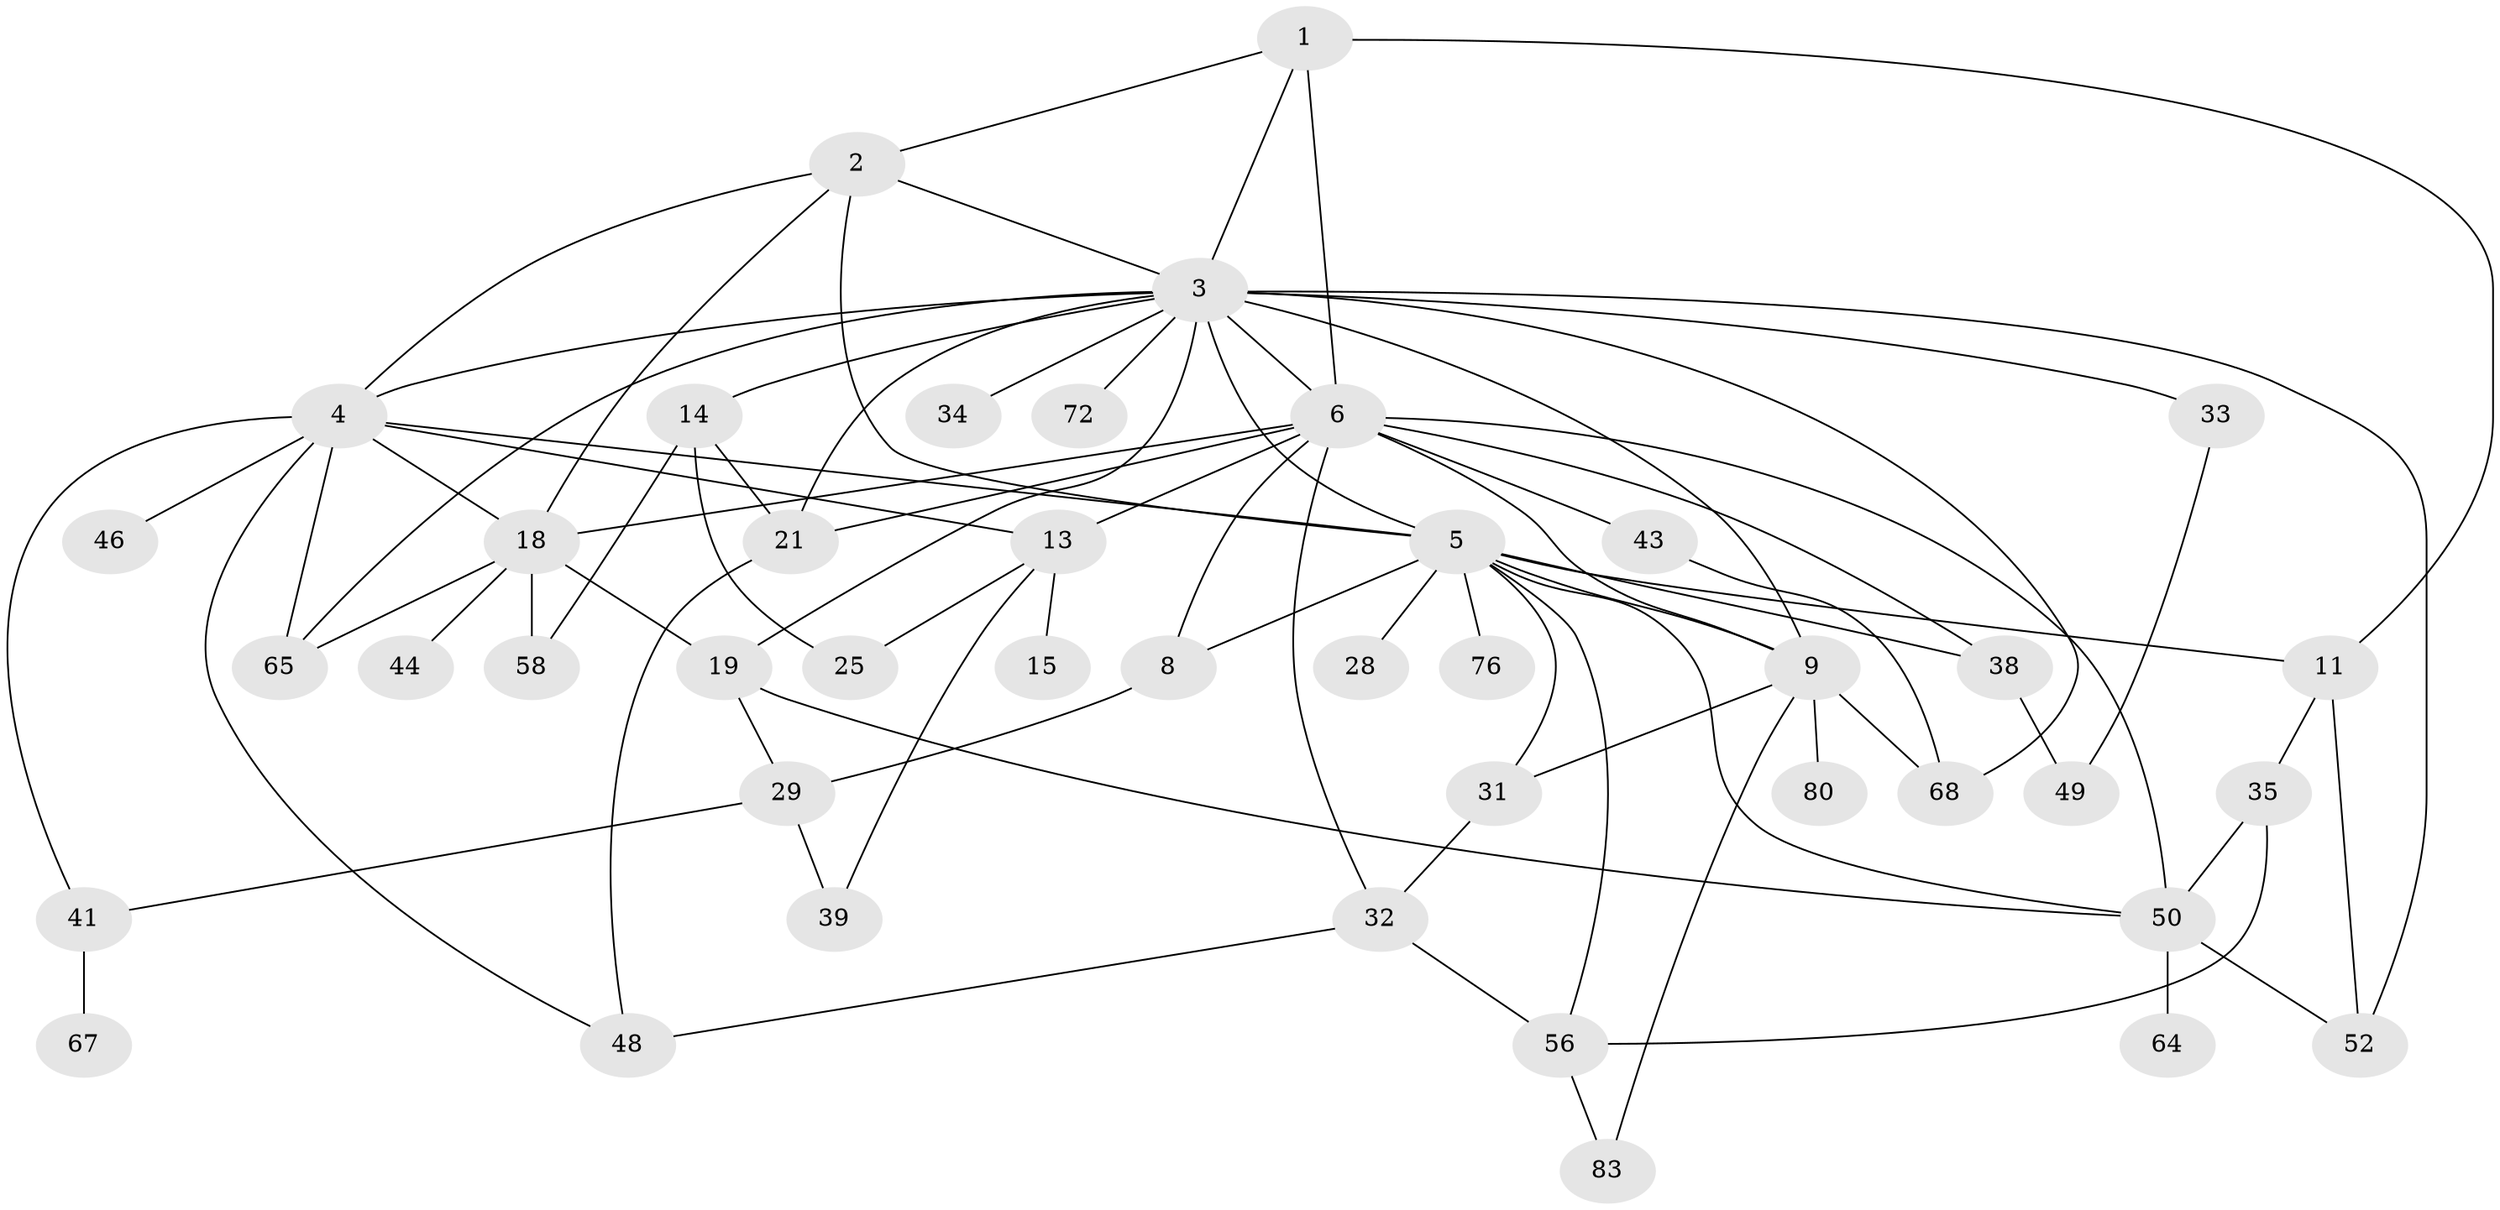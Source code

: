 // original degree distribution, {4: 0.1724137931034483, 5: 0.05747126436781609, 6: 0.022988505747126436, 8: 0.011494252873563218, 7: 0.022988505747126436, 3: 0.26436781609195403, 1: 0.1839080459770115, 2: 0.26436781609195403}
// Generated by graph-tools (version 1.1) at 2025/13/03/09/25 04:13:16]
// undirected, 43 vertices, 80 edges
graph export_dot {
graph [start="1"]
  node [color=gray90,style=filled];
  1 [super="+73"];
  2;
  3 [super="+55+12"];
  4 [super="+10+24"];
  5 [super="+45+7+79+23"];
  6 [super="+22+82+71"];
  8;
  9 [super="+20+74"];
  11;
  13;
  14 [super="+36+84"];
  15;
  18 [super="+69+42"];
  19;
  21 [super="+70"];
  25;
  28;
  29 [super="+87"];
  31;
  32 [super="+78"];
  33 [super="+61"];
  34;
  35;
  38 [super="+66"];
  39;
  41 [super="+53"];
  43;
  44 [super="+54"];
  46;
  48 [super="+59+60"];
  49 [super="+81"];
  50 [super="+51"];
  52;
  56 [super="+63"];
  58;
  64;
  65;
  67;
  68;
  72;
  76;
  80;
  83;
  1 -- 2;
  1 -- 6;
  1 -- 11;
  1 -- 3;
  2 -- 3;
  2 -- 4;
  2 -- 5;
  2 -- 18;
  3 -- 33;
  3 -- 4;
  3 -- 9 [weight=2];
  3 -- 65;
  3 -- 34;
  3 -- 68;
  3 -- 6;
  3 -- 72;
  3 -- 14;
  3 -- 19;
  3 -- 52;
  3 -- 21;
  3 -- 5;
  4 -- 46;
  4 -- 65;
  4 -- 13;
  4 -- 48;
  4 -- 5;
  4 -- 41;
  4 -- 18;
  5 -- 28;
  5 -- 50;
  5 -- 11;
  5 -- 8;
  5 -- 9;
  5 -- 76;
  5 -- 31;
  5 -- 38;
  5 -- 56;
  6 -- 21;
  6 -- 43;
  6 -- 9;
  6 -- 38;
  6 -- 50;
  6 -- 32;
  6 -- 13;
  6 -- 8;
  6 -- 18;
  8 -- 29;
  9 -- 80;
  9 -- 83;
  9 -- 31;
  9 -- 68;
  11 -- 35;
  11 -- 52;
  13 -- 15;
  13 -- 25;
  13 -- 39;
  14 -- 25;
  14 -- 58;
  14 -- 21;
  18 -- 65;
  18 -- 19;
  18 -- 58;
  18 -- 44;
  19 -- 50;
  19 -- 29;
  21 -- 48;
  29 -- 41;
  29 -- 39;
  31 -- 32;
  32 -- 48;
  32 -- 56;
  33 -- 49;
  35 -- 50;
  35 -- 56;
  38 -- 49;
  41 -- 67;
  43 -- 68;
  50 -- 52;
  50 -- 64;
  56 -- 83;
}
